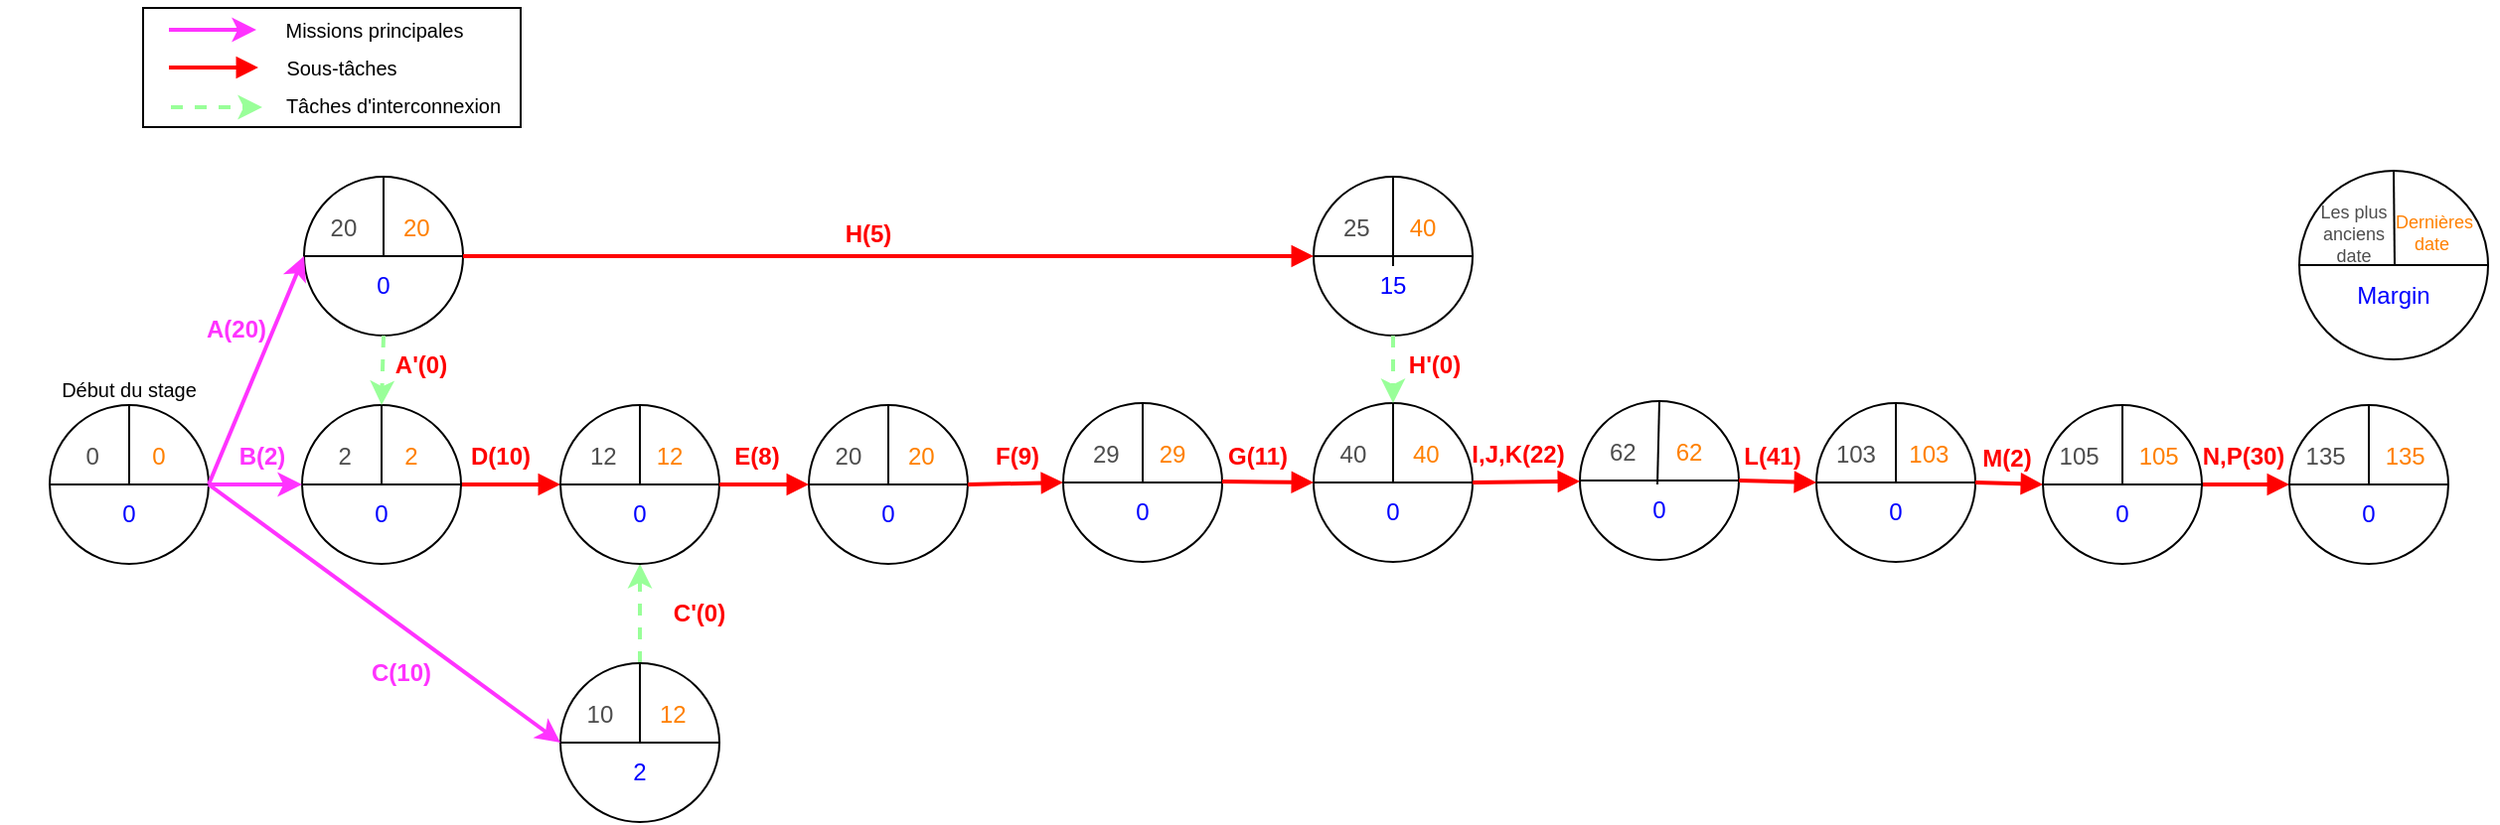 <mxfile version="18.0.7" type="device"><diagram id="UkGI7XBagvKF-HyJzdxq" name="Page-1"><mxGraphModel dx="1040" dy="893" grid="1" gridSize="10" guides="1" tooltips="1" connect="1" arrows="1" fold="1" page="1" pageScale="1" pageWidth="850" pageHeight="1100" math="0" shadow="0"><root><mxCell id="0"/><mxCell id="1" parent="0"/><mxCell id="XRDHma15C4-Tqq4xtdYi-22" value="" style="rounded=0;whiteSpace=wrap;html=1;" parent="1" vertex="1"><mxGeometry x="90" y="10" width="190" height="60" as="geometry"/></mxCell><mxCell id="Tf-ZmJymEHFfPvnFZgRS-10" value="" style="endArrow=classic;html=1;rounded=0;fontSize=9;fontColor=#FF8000;fillColor=#f8cecc;strokeColor=#FF33FF;strokeWidth=2;" parent="1" edge="1"><mxGeometry width="50" height="50" relative="1" as="geometry"><mxPoint x="107" y="21" as="sourcePoint"/><mxPoint x="147" y="21" as="targetPoint"/><Array as="points"><mxPoint x="103" y="21"/></Array></mxGeometry></mxCell><mxCell id="Tf-ZmJymEHFfPvnFZgRS-11" value="" style="endArrow=none;html=1;rounded=0;fontSize=9;fontColor=#FF8000;strokeColor=#FF0000;strokeWidth=2;startArrow=block;startFill=1;entryX=1;entryY=0.5;entryDx=0;entryDy=0;exitX=0;exitY=0.5;exitDx=0;exitDy=0;" parent="1" source="4jJs4uMzteZbyG78cubv-23" target="4jJs4uMzteZbyG78cubv-11" edge="1"><mxGeometry width="50" height="50" relative="1" as="geometry"><mxPoint x="320" y="70" as="sourcePoint"/><mxPoint x="450" y="70" as="targetPoint"/></mxGeometry></mxCell><mxCell id="Tf-ZmJymEHFfPvnFZgRS-13" value="" style="endArrow=classic;html=1;rounded=0;fontSize=9;fontColor=#FF8000;strokeColor=#99FF99;dashed=1;strokeWidth=2;exitX=0.5;exitY=0;exitDx=0;exitDy=0;entryX=0.5;entryY=1;entryDx=0;entryDy=0;" parent="1" source="4jJs4uMzteZbyG78cubv-15" target="4jJs4uMzteZbyG78cubv-23" edge="1"><mxGeometry width="50" height="50" relative="1" as="geometry"><mxPoint x="230" y="300" as="sourcePoint"/><mxPoint x="316" y="310" as="targetPoint"/></mxGeometry></mxCell><mxCell id="4jJs4uMzteZbyG78cubv-1" value="&lt;font style=&quot;font-size: 10px;&quot;&gt;Début du stage&lt;/font&gt;" style="text;html=1;strokeColor=none;fillColor=none;align=center;verticalAlign=middle;whiteSpace=wrap;rounded=0;" parent="1" vertex="1"><mxGeometry x="18" y="187" width="130" height="30" as="geometry"/></mxCell><mxCell id="4jJs4uMzteZbyG78cubv-3" value="" style="group" parent="1" vertex="1" connectable="0"><mxGeometry x="43" y="210" width="80" height="80" as="geometry"/></mxCell><mxCell id="Tf-ZmJymEHFfPvnFZgRS-1" value="&lt;font color=&quot;#4d4d4d&quot;&gt;0&lt;/font&gt;&amp;nbsp; &amp;nbsp; &amp;nbsp; &amp;nbsp; &lt;font color=&quot;#ff8000&quot;&gt;0&lt;/font&gt;&amp;nbsp;&lt;br&gt;&lt;br&gt;&lt;font color=&quot;#0000ff&quot;&gt;0&lt;/font&gt;" style="ellipse;whiteSpace=wrap;html=1;aspect=fixed;" parent="4jJs4uMzteZbyG78cubv-3" vertex="1"><mxGeometry width="80" height="80" as="geometry"/></mxCell><mxCell id="Tf-ZmJymEHFfPvnFZgRS-2" value="" style="endArrow=none;html=1;rounded=0;exitX=1;exitY=0.5;exitDx=0;exitDy=0;entryX=0;entryY=0.5;entryDx=0;entryDy=0;" parent="4jJs4uMzteZbyG78cubv-3" source="Tf-ZmJymEHFfPvnFZgRS-1" target="Tf-ZmJymEHFfPvnFZgRS-1" edge="1"><mxGeometry width="50" height="50" relative="1" as="geometry"><mxPoint y="40" as="sourcePoint"/><mxPoint x="50" y="-10" as="targetPoint"/></mxGeometry></mxCell><mxCell id="Tf-ZmJymEHFfPvnFZgRS-3" value="" style="endArrow=none;html=1;rounded=0;entryX=0.5;entryY=0;entryDx=0;entryDy=0;" parent="4jJs4uMzteZbyG78cubv-3" target="Tf-ZmJymEHFfPvnFZgRS-1" edge="1"><mxGeometry width="50" height="50" relative="1" as="geometry"><mxPoint x="40" y="40" as="sourcePoint"/><mxPoint x="-10" y="30" as="targetPoint"/></mxGeometry></mxCell><mxCell id="4jJs4uMzteZbyG78cubv-4" value="" style="group" parent="1" vertex="1" connectable="0"><mxGeometry x="171" y="95" width="80" height="80" as="geometry"/></mxCell><mxCell id="4jJs4uMzteZbyG78cubv-5" value="&lt;font color=&quot;#4d4d4d&quot;&gt;20&lt;/font&gt;&amp;nbsp; &amp;nbsp; &amp;nbsp; &amp;nbsp;&lt;font color=&quot;#ff8000&quot;&gt;20&lt;/font&gt;&amp;nbsp;&lt;br&gt;&lt;br&gt;&lt;font color=&quot;#0000ff&quot;&gt;0&lt;/font&gt;" style="ellipse;whiteSpace=wrap;html=1;aspect=fixed;" parent="4jJs4uMzteZbyG78cubv-4" vertex="1"><mxGeometry width="80" height="80" as="geometry"/></mxCell><mxCell id="4jJs4uMzteZbyG78cubv-6" value="" style="endArrow=none;html=1;rounded=0;exitX=1;exitY=0.5;exitDx=0;exitDy=0;entryX=0;entryY=0.5;entryDx=0;entryDy=0;" parent="4jJs4uMzteZbyG78cubv-4" source="4jJs4uMzteZbyG78cubv-5" target="4jJs4uMzteZbyG78cubv-5" edge="1"><mxGeometry width="50" height="50" relative="1" as="geometry"><mxPoint y="40" as="sourcePoint"/><mxPoint x="50" y="-10" as="targetPoint"/></mxGeometry></mxCell><mxCell id="4jJs4uMzteZbyG78cubv-7" value="" style="endArrow=none;html=1;rounded=0;entryX=0.5;entryY=0;entryDx=0;entryDy=0;" parent="4jJs4uMzteZbyG78cubv-4" target="4jJs4uMzteZbyG78cubv-5" edge="1"><mxGeometry width="50" height="50" relative="1" as="geometry"><mxPoint x="40" y="40" as="sourcePoint"/><mxPoint x="-10" y="30" as="targetPoint"/></mxGeometry></mxCell><mxCell id="4jJs4uMzteZbyG78cubv-9" value="" style="group" parent="1" vertex="1" connectable="0"><mxGeometry x="1185" y="92" width="90" height="95" as="geometry"/></mxCell><mxCell id="4jJs4uMzteZbyG78cubv-8" value="" style="group" parent="4jJs4uMzteZbyG78cubv-9" vertex="1" connectable="0"><mxGeometry width="90" height="95" as="geometry"/></mxCell><mxCell id="Tf-ZmJymEHFfPvnFZgRS-4" value="&lt;font style=&quot;font-size: 10px;&quot;&gt;&amp;nbsp; &amp;nbsp; &amp;nbsp; &amp;nbsp; &amp;nbsp; &amp;nbsp; &amp;nbsp; &amp;nbsp; &amp;nbsp; &amp;nbsp; &amp;nbsp; &amp;nbsp;&amp;nbsp;&lt;/font&gt;&lt;br&gt;&lt;br&gt;&lt;font color=&quot;#0000ff&quot;&gt;Margin&lt;/font&gt;" style="ellipse;whiteSpace=wrap;html=1;aspect=fixed;" parent="4jJs4uMzteZbyG78cubv-8" vertex="1"><mxGeometry x="-10" width="95" height="95" as="geometry"/></mxCell><mxCell id="Tf-ZmJymEHFfPvnFZgRS-5" value="" style="endArrow=none;html=1;rounded=0;exitX=1;exitY=0.5;exitDx=0;exitDy=0;entryX=0;entryY=0.5;entryDx=0;entryDy=0;" parent="4jJs4uMzteZbyG78cubv-8" source="Tf-ZmJymEHFfPvnFZgRS-4" target="Tf-ZmJymEHFfPvnFZgRS-4" edge="1"><mxGeometry width="50" height="50" relative="1" as="geometry"><mxPoint y="42.5" as="sourcePoint"/><mxPoint x="56.25" y="-10.625" as="targetPoint"/></mxGeometry></mxCell><mxCell id="Tf-ZmJymEHFfPvnFZgRS-8" value="&lt;font style=&quot;font-size: 9px;&quot; color=&quot;#4d4d4d&quot;&gt;Les plus anciens date&lt;/font&gt;" style="text;html=1;strokeColor=none;fillColor=none;align=center;verticalAlign=middle;whiteSpace=wrap;rounded=0;fontSize=6;" parent="4jJs4uMzteZbyG78cubv-8" vertex="1"><mxGeometry x="-9" y="16" width="52.75" height="31.88" as="geometry"/></mxCell><mxCell id="Tf-ZmJymEHFfPvnFZgRS-9" value="&lt;font style=&quot;font-size: 9px;&quot; color=&quot;#ff8000&quot;&gt;Dernières date&amp;nbsp;&lt;/font&gt;" style="text;html=1;strokeColor=none;fillColor=none;align=center;verticalAlign=middle;whiteSpace=wrap;rounded=0;fontSize=6;" parent="4jJs4uMzteZbyG78cubv-9" vertex="1"><mxGeometry x="39" y="14.688" width="38.25" height="31.875" as="geometry"/></mxCell><mxCell id="4jJs4uMzteZbyG78cubv-10" value="" style="group" parent="1" vertex="1" connectable="0"><mxGeometry x="170" y="210" width="80" height="80" as="geometry"/></mxCell><mxCell id="4jJs4uMzteZbyG78cubv-11" value="&lt;font color=&quot;#4d4d4d&quot;&gt;2&lt;/font&gt;&amp;nbsp; &amp;nbsp; &amp;nbsp; &amp;nbsp; &lt;font color=&quot;#ff8000&quot;&gt;2&lt;/font&gt;&amp;nbsp;&lt;br&gt;&lt;br&gt;&lt;font color=&quot;#0000ff&quot;&gt;0&lt;/font&gt;" style="ellipse;whiteSpace=wrap;html=1;aspect=fixed;" parent="4jJs4uMzteZbyG78cubv-10" vertex="1"><mxGeometry width="80" height="80" as="geometry"/></mxCell><mxCell id="4jJs4uMzteZbyG78cubv-12" value="" style="endArrow=none;html=1;rounded=0;exitX=1;exitY=0.5;exitDx=0;exitDy=0;entryX=0;entryY=0.5;entryDx=0;entryDy=0;" parent="4jJs4uMzteZbyG78cubv-10" source="4jJs4uMzteZbyG78cubv-11" target="4jJs4uMzteZbyG78cubv-11" edge="1"><mxGeometry width="50" height="50" relative="1" as="geometry"><mxPoint y="40" as="sourcePoint"/><mxPoint x="50" y="-10" as="targetPoint"/></mxGeometry></mxCell><mxCell id="4jJs4uMzteZbyG78cubv-13" value="" style="endArrow=none;html=1;rounded=0;entryX=0.5;entryY=0;entryDx=0;entryDy=0;" parent="4jJs4uMzteZbyG78cubv-10" target="4jJs4uMzteZbyG78cubv-11" edge="1"><mxGeometry width="50" height="50" relative="1" as="geometry"><mxPoint x="40" y="40" as="sourcePoint"/><mxPoint x="-10" y="30" as="targetPoint"/></mxGeometry></mxCell><mxCell id="4jJs4uMzteZbyG78cubv-14" value="" style="group" parent="1" vertex="1" connectable="0"><mxGeometry x="300" y="340" width="80" height="80" as="geometry"/></mxCell><mxCell id="4jJs4uMzteZbyG78cubv-15" value="&lt;font color=&quot;#4d4d4d&quot;&gt;10&lt;/font&gt;&amp;nbsp; &amp;nbsp; &amp;nbsp; &amp;nbsp;&lt;font color=&quot;#ff8000&quot;&gt;12&lt;/font&gt;&amp;nbsp;&lt;br&gt;&lt;br&gt;&lt;font color=&quot;#0000ff&quot;&gt;2&lt;/font&gt;" style="ellipse;whiteSpace=wrap;html=1;aspect=fixed;" parent="4jJs4uMzteZbyG78cubv-14" vertex="1"><mxGeometry width="80" height="80" as="geometry"/></mxCell><mxCell id="4jJs4uMzteZbyG78cubv-16" value="" style="endArrow=none;html=1;rounded=0;exitX=1;exitY=0.5;exitDx=0;exitDy=0;entryX=0;entryY=0.5;entryDx=0;entryDy=0;" parent="4jJs4uMzteZbyG78cubv-14" source="4jJs4uMzteZbyG78cubv-15" target="4jJs4uMzteZbyG78cubv-15" edge="1"><mxGeometry width="50" height="50" relative="1" as="geometry"><mxPoint y="40" as="sourcePoint"/><mxPoint x="50" y="-10" as="targetPoint"/></mxGeometry></mxCell><mxCell id="4jJs4uMzteZbyG78cubv-17" value="" style="endArrow=none;html=1;rounded=0;entryX=0.5;entryY=0;entryDx=0;entryDy=0;" parent="4jJs4uMzteZbyG78cubv-14" target="4jJs4uMzteZbyG78cubv-15" edge="1"><mxGeometry width="50" height="50" relative="1" as="geometry"><mxPoint x="40" y="40" as="sourcePoint"/><mxPoint x="-10" y="30" as="targetPoint"/></mxGeometry></mxCell><mxCell id="4jJs4uMzteZbyG78cubv-18" value="" style="endArrow=classic;html=1;rounded=0;fontSize=9;fontColor=#FF8000;fillColor=#f8cecc;strokeColor=#FF33FF;strokeWidth=2;exitX=1;exitY=0.5;exitDx=0;exitDy=0;entryX=0;entryY=0.5;entryDx=0;entryDy=0;" parent="1" source="Tf-ZmJymEHFfPvnFZgRS-1" target="4jJs4uMzteZbyG78cubv-5" edge="1"><mxGeometry width="50" height="50" relative="1" as="geometry"><mxPoint x="290" y="180" as="sourcePoint"/><mxPoint x="400" y="180" as="targetPoint"/><Array as="points"/></mxGeometry></mxCell><mxCell id="4jJs4uMzteZbyG78cubv-19" value="" style="endArrow=classic;html=1;rounded=0;fontSize=9;fontColor=#FF8000;fillColor=#f8cecc;strokeColor=#FF33FF;strokeWidth=2;entryX=0;entryY=0.5;entryDx=0;entryDy=0;exitX=1;exitY=0.5;exitDx=0;exitDy=0;" parent="1" source="Tf-ZmJymEHFfPvnFZgRS-1" target="4jJs4uMzteZbyG78cubv-11" edge="1"><mxGeometry width="50" height="50" relative="1" as="geometry"><mxPoint x="140" y="230" as="sourcePoint"/><mxPoint x="181" y="160.0" as="targetPoint"/><Array as="points"/></mxGeometry></mxCell><mxCell id="4jJs4uMzteZbyG78cubv-20" value="" style="endArrow=classic;html=1;rounded=0;fontSize=9;fontColor=#FF8000;fillColor=#f8cecc;strokeColor=#FF33FF;strokeWidth=2;entryX=0;entryY=0.5;entryDx=0;entryDy=0;exitX=1;exitY=0.5;exitDx=0;exitDy=0;" parent="1" source="Tf-ZmJymEHFfPvnFZgRS-1" target="4jJs4uMzteZbyG78cubv-15" edge="1"><mxGeometry width="50" height="50" relative="1" as="geometry"><mxPoint x="120" y="270" as="sourcePoint"/><mxPoint x="180" y="260" as="targetPoint"/><Array as="points"/></mxGeometry></mxCell><mxCell id="4jJs4uMzteZbyG78cubv-21" value="&lt;b&gt;&lt;font style=&quot;font-size: 12px;&quot;&gt;A(20)&lt;/font&gt;&lt;/b&gt;" style="text;html=1;strokeColor=none;fillColor=none;align=center;verticalAlign=middle;whiteSpace=wrap;rounded=0;fontSize=10;fontColor=#FF33FF;strokeWidth=2;" parent="1" vertex="1"><mxGeometry x="107" y="157" width="60" height="30" as="geometry"/></mxCell><mxCell id="4jJs4uMzteZbyG78cubv-22" value="" style="group" parent="1" vertex="1" connectable="0"><mxGeometry x="300" y="210" width="80" height="80" as="geometry"/></mxCell><mxCell id="4jJs4uMzteZbyG78cubv-23" value="&lt;font color=&quot;#4d4d4d&quot;&gt;12&lt;/font&gt;&amp;nbsp; &amp;nbsp; &amp;nbsp;&amp;nbsp;&lt;font color=&quot;#ff8000&quot;&gt;12&lt;/font&gt;&amp;nbsp;&lt;br&gt;&lt;br&gt;&lt;font color=&quot;#0000ff&quot;&gt;0&lt;/font&gt;" style="ellipse;whiteSpace=wrap;html=1;aspect=fixed;" parent="4jJs4uMzteZbyG78cubv-22" vertex="1"><mxGeometry width="80" height="80" as="geometry"/></mxCell><mxCell id="4jJs4uMzteZbyG78cubv-24" value="" style="endArrow=none;html=1;rounded=0;exitX=1;exitY=0.5;exitDx=0;exitDy=0;entryX=0;entryY=0.5;entryDx=0;entryDy=0;" parent="4jJs4uMzteZbyG78cubv-22" source="4jJs4uMzteZbyG78cubv-23" target="4jJs4uMzteZbyG78cubv-23" edge="1"><mxGeometry width="50" height="50" relative="1" as="geometry"><mxPoint y="40" as="sourcePoint"/><mxPoint x="50" y="-10" as="targetPoint"/></mxGeometry></mxCell><mxCell id="4jJs4uMzteZbyG78cubv-25" value="" style="endArrow=none;html=1;rounded=0;entryX=0.5;entryY=0;entryDx=0;entryDy=0;" parent="4jJs4uMzteZbyG78cubv-22" target="4jJs4uMzteZbyG78cubv-23" edge="1"><mxGeometry width="50" height="50" relative="1" as="geometry"><mxPoint x="40" y="40" as="sourcePoint"/><mxPoint x="-10" y="30" as="targetPoint"/></mxGeometry></mxCell><mxCell id="4jJs4uMzteZbyG78cubv-26" value="" style="group" parent="1" vertex="1" connectable="0"><mxGeometry x="425" y="210" width="80" height="80" as="geometry"/></mxCell><mxCell id="4jJs4uMzteZbyG78cubv-27" value="&lt;font color=&quot;#4d4d4d&quot;&gt;20&lt;/font&gt;&amp;nbsp; &amp;nbsp; &amp;nbsp; &amp;nbsp;&lt;font color=&quot;#ff8000&quot;&gt;20&lt;/font&gt;&amp;nbsp;&lt;br&gt;&lt;br&gt;&lt;font color=&quot;#0000ff&quot;&gt;0&lt;/font&gt;" style="ellipse;whiteSpace=wrap;html=1;aspect=fixed;" parent="4jJs4uMzteZbyG78cubv-26" vertex="1"><mxGeometry width="80" height="80" as="geometry"/></mxCell><mxCell id="4jJs4uMzteZbyG78cubv-28" value="" style="endArrow=none;html=1;rounded=0;exitX=1;exitY=0.5;exitDx=0;exitDy=0;entryX=0;entryY=0.5;entryDx=0;entryDy=0;" parent="4jJs4uMzteZbyG78cubv-26" source="4jJs4uMzteZbyG78cubv-27" target="4jJs4uMzteZbyG78cubv-27" edge="1"><mxGeometry width="50" height="50" relative="1" as="geometry"><mxPoint y="40" as="sourcePoint"/><mxPoint x="50" y="-10" as="targetPoint"/></mxGeometry></mxCell><mxCell id="4jJs4uMzteZbyG78cubv-29" value="" style="endArrow=none;html=1;rounded=0;entryX=0.5;entryY=0;entryDx=0;entryDy=0;" parent="4jJs4uMzteZbyG78cubv-26" target="4jJs4uMzteZbyG78cubv-27" edge="1"><mxGeometry width="50" height="50" relative="1" as="geometry"><mxPoint x="40" y="40" as="sourcePoint"/><mxPoint x="-10" y="30" as="targetPoint"/></mxGeometry></mxCell><mxCell id="4jJs4uMzteZbyG78cubv-34" value="" style="endArrow=none;html=1;rounded=0;fontSize=9;fontColor=#FF8000;strokeColor=#FF0000;strokeWidth=2;startArrow=block;startFill=1;entryX=1;entryY=0.5;entryDx=0;entryDy=0;" parent="1" source="4jJs4uMzteZbyG78cubv-27" target="4jJs4uMzteZbyG78cubv-23" edge="1"><mxGeometry width="50" height="50" relative="1" as="geometry"><mxPoint x="400" y="300" as="sourcePoint"/><mxPoint x="260" y="260" as="targetPoint"/></mxGeometry></mxCell><mxCell id="4jJs4uMzteZbyG78cubv-35" value="" style="endArrow=none;html=1;rounded=0;fontSize=9;fontColor=#FF8000;strokeColor=#FF0000;strokeWidth=2;startArrow=block;startFill=1;exitX=0;exitY=0.5;exitDx=0;exitDy=0;entryX=1;entryY=0.5;entryDx=0;entryDy=0;" parent="1" source="4jJs4uMzteZbyG78cubv-37" target="4jJs4uMzteZbyG78cubv-27" edge="1"><mxGeometry width="50" height="50" relative="1" as="geometry"><mxPoint x="550.0" y="250" as="sourcePoint"/><mxPoint x="530" y="180" as="targetPoint"/></mxGeometry></mxCell><mxCell id="4jJs4uMzteZbyG78cubv-36" value="" style="group" parent="1" vertex="1" connectable="0"><mxGeometry x="553" y="209" width="80" height="80" as="geometry"/></mxCell><mxCell id="4jJs4uMzteZbyG78cubv-37" value="&lt;font color=&quot;#4d4d4d&quot;&gt;29&lt;/font&gt;&amp;nbsp; &amp;nbsp; &amp;nbsp;&amp;nbsp;&lt;font color=&quot;#ff8000&quot;&gt;29&lt;/font&gt;&amp;nbsp;&lt;br&gt;&lt;br&gt;&lt;font color=&quot;#0000ff&quot;&gt;0&lt;/font&gt;" style="ellipse;whiteSpace=wrap;html=1;aspect=fixed;" parent="4jJs4uMzteZbyG78cubv-36" vertex="1"><mxGeometry width="80" height="80" as="geometry"/></mxCell><mxCell id="4jJs4uMzteZbyG78cubv-38" value="" style="endArrow=none;html=1;rounded=0;exitX=1;exitY=0.5;exitDx=0;exitDy=0;entryX=0;entryY=0.5;entryDx=0;entryDy=0;" parent="4jJs4uMzteZbyG78cubv-36" source="4jJs4uMzteZbyG78cubv-37" target="4jJs4uMzteZbyG78cubv-37" edge="1"><mxGeometry width="50" height="50" relative="1" as="geometry"><mxPoint y="40" as="sourcePoint"/><mxPoint x="50" y="-10" as="targetPoint"/></mxGeometry></mxCell><mxCell id="4jJs4uMzteZbyG78cubv-39" value="" style="endArrow=none;html=1;rounded=0;entryX=0.5;entryY=0;entryDx=0;entryDy=0;" parent="4jJs4uMzteZbyG78cubv-36" target="4jJs4uMzteZbyG78cubv-37" edge="1"><mxGeometry width="50" height="50" relative="1" as="geometry"><mxPoint x="40" y="40" as="sourcePoint"/><mxPoint x="-10" y="30" as="targetPoint"/></mxGeometry></mxCell><mxCell id="4jJs4uMzteZbyG78cubv-52" value="" style="group" parent="1" vertex="1" connectable="0"><mxGeometry x="679" y="209" width="80" height="80" as="geometry"/></mxCell><mxCell id="4jJs4uMzteZbyG78cubv-53" value="&lt;font color=&quot;#4d4d4d&quot;&gt;40&lt;/font&gt;&amp;nbsp; &amp;nbsp; &amp;nbsp; &amp;nbsp;&lt;font color=&quot;#ff8000&quot;&gt;40&lt;/font&gt;&amp;nbsp;&lt;br&gt;&lt;br&gt;&lt;font color=&quot;#0000ff&quot;&gt;0&lt;/font&gt;" style="ellipse;whiteSpace=wrap;html=1;aspect=fixed;" parent="4jJs4uMzteZbyG78cubv-52" vertex="1"><mxGeometry width="80" height="80" as="geometry"/></mxCell><mxCell id="4jJs4uMzteZbyG78cubv-54" value="" style="endArrow=none;html=1;rounded=0;exitX=1;exitY=0.5;exitDx=0;exitDy=0;entryX=0;entryY=0.5;entryDx=0;entryDy=0;" parent="4jJs4uMzteZbyG78cubv-52" source="4jJs4uMzteZbyG78cubv-53" target="4jJs4uMzteZbyG78cubv-53" edge="1"><mxGeometry width="50" height="50" relative="1" as="geometry"><mxPoint y="40" as="sourcePoint"/><mxPoint x="50" y="-10" as="targetPoint"/></mxGeometry></mxCell><mxCell id="4jJs4uMzteZbyG78cubv-55" value="" style="endArrow=none;html=1;rounded=0;entryX=0.5;entryY=0;entryDx=0;entryDy=0;" parent="4jJs4uMzteZbyG78cubv-52" target="4jJs4uMzteZbyG78cubv-53" edge="1"><mxGeometry width="50" height="50" relative="1" as="geometry"><mxPoint x="40" y="40" as="sourcePoint"/><mxPoint x="-10" y="30" as="targetPoint"/></mxGeometry></mxCell><mxCell id="4jJs4uMzteZbyG78cubv-56" value="" style="group" parent="1" vertex="1" connectable="0"><mxGeometry x="812" y="210" width="80" height="80" as="geometry"/></mxCell><mxCell id="4jJs4uMzteZbyG78cubv-57" value="&lt;font color=&quot;#4d4d4d&quot;&gt;62&lt;/font&gt;&amp;nbsp; &amp;nbsp; &amp;nbsp;&amp;nbsp;&lt;font color=&quot;#ff8000&quot;&gt;62&lt;/font&gt;&amp;nbsp;&lt;br&gt;&lt;br&gt;&lt;font color=&quot;#0000ff&quot;&gt;0&lt;/font&gt;" style="ellipse;whiteSpace=wrap;html=1;aspect=fixed;" parent="4jJs4uMzteZbyG78cubv-56" vertex="1"><mxGeometry x="1" y="-2" width="80" height="80" as="geometry"/></mxCell><mxCell id="4jJs4uMzteZbyG78cubv-58" value="" style="endArrow=none;html=1;rounded=0;exitX=1;exitY=0.5;exitDx=0;exitDy=0;entryX=0;entryY=0.5;entryDx=0;entryDy=0;" parent="4jJs4uMzteZbyG78cubv-56" source="4jJs4uMzteZbyG78cubv-57" target="4jJs4uMzteZbyG78cubv-57" edge="1"><mxGeometry width="50" height="50" relative="1" as="geometry"><mxPoint y="40" as="sourcePoint"/><mxPoint x="50" y="-10" as="targetPoint"/></mxGeometry></mxCell><mxCell id="4jJs4uMzteZbyG78cubv-59" value="" style="endArrow=none;html=1;rounded=0;entryX=0.5;entryY=0;entryDx=0;entryDy=0;" parent="4jJs4uMzteZbyG78cubv-56" target="4jJs4uMzteZbyG78cubv-57" edge="1"><mxGeometry width="50" height="50" relative="1" as="geometry"><mxPoint x="40" y="40" as="sourcePoint"/><mxPoint x="-10" y="30" as="targetPoint"/></mxGeometry></mxCell><mxCell id="4jJs4uMzteZbyG78cubv-60" value="" style="group" parent="1" vertex="1" connectable="0"><mxGeometry x="932" y="209" width="80" height="80" as="geometry"/></mxCell><mxCell id="4jJs4uMzteZbyG78cubv-61" value="&lt;font color=&quot;#4d4d4d&quot;&gt;103&lt;/font&gt;&amp;nbsp; &amp;nbsp; &amp;nbsp;&lt;font color=&quot;#ff8000&quot;&gt;103&lt;/font&gt;&amp;nbsp;&lt;br&gt;&lt;br&gt;&lt;font color=&quot;#0000ff&quot;&gt;0&lt;/font&gt;" style="ellipse;whiteSpace=wrap;html=1;aspect=fixed;" parent="4jJs4uMzteZbyG78cubv-60" vertex="1"><mxGeometry width="80" height="80" as="geometry"/></mxCell><mxCell id="4jJs4uMzteZbyG78cubv-62" value="" style="endArrow=none;html=1;rounded=0;exitX=1;exitY=0.5;exitDx=0;exitDy=0;entryX=0;entryY=0.5;entryDx=0;entryDy=0;" parent="4jJs4uMzteZbyG78cubv-60" source="4jJs4uMzteZbyG78cubv-61" target="4jJs4uMzteZbyG78cubv-61" edge="1"><mxGeometry width="50" height="50" relative="1" as="geometry"><mxPoint y="40" as="sourcePoint"/><mxPoint x="50" y="-10" as="targetPoint"/></mxGeometry></mxCell><mxCell id="4jJs4uMzteZbyG78cubv-63" value="" style="endArrow=none;html=1;rounded=0;entryX=0.5;entryY=0;entryDx=0;entryDy=0;" parent="4jJs4uMzteZbyG78cubv-60" target="4jJs4uMzteZbyG78cubv-61" edge="1"><mxGeometry width="50" height="50" relative="1" as="geometry"><mxPoint x="40" y="40" as="sourcePoint"/><mxPoint x="-10" y="30" as="targetPoint"/></mxGeometry></mxCell><mxCell id="4jJs4uMzteZbyG78cubv-64" value="" style="group" parent="1" vertex="1" connectable="0"><mxGeometry x="679" y="100" width="80" height="80" as="geometry"/></mxCell><mxCell id="4jJs4uMzteZbyG78cubv-65" value="&lt;font color=&quot;#4d4d4d&quot;&gt;25&lt;/font&gt;&amp;nbsp; &amp;nbsp; &amp;nbsp;&amp;nbsp;&lt;font color=&quot;#ff8000&quot;&gt;40&lt;/font&gt;&amp;nbsp;&lt;br&gt;&lt;br&gt;&lt;font color=&quot;#0000ff&quot;&gt;15&lt;/font&gt;" style="ellipse;whiteSpace=wrap;html=1;aspect=fixed;" parent="4jJs4uMzteZbyG78cubv-64" vertex="1"><mxGeometry y="-5" width="80" height="80" as="geometry"/></mxCell><mxCell id="4jJs4uMzteZbyG78cubv-66" value="" style="endArrow=none;html=1;rounded=0;exitX=1;exitY=0.5;exitDx=0;exitDy=0;entryX=0;entryY=0.5;entryDx=0;entryDy=0;" parent="4jJs4uMzteZbyG78cubv-64" source="4jJs4uMzteZbyG78cubv-65" target="4jJs4uMzteZbyG78cubv-65" edge="1"><mxGeometry width="50" height="50" relative="1" as="geometry"><mxPoint y="40" as="sourcePoint"/><mxPoint x="50" y="-10" as="targetPoint"/></mxGeometry></mxCell><mxCell id="4jJs4uMzteZbyG78cubv-67" value="" style="endArrow=none;html=1;rounded=0;entryX=0.5;entryY=0;entryDx=0;entryDy=0;" parent="4jJs4uMzteZbyG78cubv-64" target="4jJs4uMzteZbyG78cubv-65" edge="1"><mxGeometry width="50" height="50" relative="1" as="geometry"><mxPoint x="40" y="40" as="sourcePoint"/><mxPoint x="-10" y="30" as="targetPoint"/></mxGeometry></mxCell><mxCell id="4jJs4uMzteZbyG78cubv-70" value="" style="endArrow=none;html=1;rounded=0;fontSize=9;fontColor=#FF8000;strokeColor=#FF0000;strokeWidth=2;startArrow=block;startFill=1;entryX=1;entryY=0.5;entryDx=0;entryDy=0;" parent="1" edge="1"><mxGeometry width="50" height="50" relative="1" as="geometry"><mxPoint x="148" y="40" as="sourcePoint"/><mxPoint x="103.0" y="40" as="targetPoint"/></mxGeometry></mxCell><mxCell id="4jJs4uMzteZbyG78cubv-72" value="&lt;b&gt;&lt;font style=&quot;font-size: 12px;&quot;&gt;B(2)&lt;/font&gt;&lt;/b&gt;" style="text;html=1;strokeColor=none;fillColor=none;align=center;verticalAlign=middle;whiteSpace=wrap;rounded=0;fontSize=10;fontColor=#FF33FF;strokeWidth=2;" parent="1" vertex="1"><mxGeometry x="120" y="221" width="60" height="30" as="geometry"/></mxCell><mxCell id="4jJs4uMzteZbyG78cubv-73" value="&lt;b&gt;&lt;font style=&quot;font-size: 12px;&quot;&gt;C(10)&lt;/font&gt;&lt;/b&gt;" style="text;html=1;strokeColor=none;fillColor=none;align=center;verticalAlign=middle;whiteSpace=wrap;rounded=0;fontSize=10;fontColor=#FF33FF;strokeWidth=2;" parent="1" vertex="1"><mxGeometry x="190" y="330" width="60" height="30" as="geometry"/></mxCell><mxCell id="4jJs4uMzteZbyG78cubv-74" value="&lt;b&gt;&lt;font color=&quot;#ff0000&quot; style=&quot;font-size: 12px;&quot;&gt;D(10)&lt;/font&gt;&lt;/b&gt;" style="text;html=1;strokeColor=none;fillColor=none;align=center;verticalAlign=middle;whiteSpace=wrap;rounded=0;fontSize=10;fontColor=#FF33FF;strokeWidth=2;" parent="1" vertex="1"><mxGeometry x="240" y="221" width="60" height="30" as="geometry"/></mxCell><mxCell id="4jJs4uMzteZbyG78cubv-75" value="&lt;b&gt;&lt;font color=&quot;#ff0000&quot; style=&quot;font-size: 12px;&quot;&gt;E(8)&lt;/font&gt;&lt;/b&gt;" style="text;html=1;strokeColor=none;fillColor=none;align=center;verticalAlign=middle;whiteSpace=wrap;rounded=0;fontSize=10;fontColor=#FF33FF;strokeWidth=2;" parent="1" vertex="1"><mxGeometry x="369" y="221" width="60" height="30" as="geometry"/></mxCell><mxCell id="4jJs4uMzteZbyG78cubv-76" value="" style="endArrow=none;html=1;rounded=0;fontSize=9;fontColor=#FF8000;strokeColor=#FF0000;strokeWidth=2;startArrow=block;startFill=1;entryX=1;entryY=0.5;entryDx=0;entryDy=0;exitX=0;exitY=0.5;exitDx=0;exitDy=0;" parent="1" source="4jJs4uMzteZbyG78cubv-65" target="4jJs4uMzteZbyG78cubv-5" edge="1"><mxGeometry width="50" height="50" relative="1" as="geometry"><mxPoint x="630" y="135" as="sourcePoint"/><mxPoint x="515" y="260" as="targetPoint"/></mxGeometry></mxCell><mxCell id="4jJs4uMzteZbyG78cubv-77" value="&lt;b&gt;&lt;font color=&quot;#ff0000&quot; style=&quot;font-size: 12px;&quot;&gt;H(5)&lt;/font&gt;&lt;/b&gt;" style="text;html=1;strokeColor=none;fillColor=none;align=center;verticalAlign=middle;whiteSpace=wrap;rounded=0;fontSize=10;fontColor=#FF33FF;strokeWidth=2;" parent="1" vertex="1"><mxGeometry x="425" y="109" width="60" height="30" as="geometry"/></mxCell><mxCell id="ilZ8hOc6S2QMw04P8OrF-5" value="&lt;b&gt;&lt;font color=&quot;#ff0000&quot; style=&quot;font-size: 12px;&quot;&gt;F(9)&lt;/font&gt;&lt;/b&gt;" style="text;html=1;strokeColor=none;fillColor=none;align=center;verticalAlign=middle;whiteSpace=wrap;rounded=0;fontSize=10;fontColor=#FF33FF;strokeWidth=2;" parent="1" vertex="1"><mxGeometry x="500" y="221" width="60" height="30" as="geometry"/></mxCell><mxCell id="ilZ8hOc6S2QMw04P8OrF-6" value="" style="endArrow=classic;html=1;rounded=0;fontSize=9;fontColor=#FF8000;strokeColor=#99FF99;dashed=1;strokeWidth=2;exitX=0.5;exitY=1;exitDx=0;exitDy=0;entryX=0.5;entryY=0;entryDx=0;entryDy=0;" parent="1" source="4jJs4uMzteZbyG78cubv-5" target="4jJs4uMzteZbyG78cubv-11" edge="1"><mxGeometry width="50" height="50" relative="1" as="geometry"><mxPoint x="220" y="347" as="sourcePoint"/><mxPoint x="270" y="170" as="targetPoint"/></mxGeometry></mxCell><mxCell id="XRDHma15C4-Tqq4xtdYi-1" value="&lt;b&gt;&lt;font color=&quot;#ff0000&quot; style=&quot;font-size: 12px;&quot;&gt;G(11)&lt;/font&gt;&lt;/b&gt;" style="text;html=1;strokeColor=none;fillColor=none;align=center;verticalAlign=middle;whiteSpace=wrap;rounded=0;fontSize=10;fontColor=#FF33FF;strokeWidth=2;" parent="1" vertex="1"><mxGeometry x="621" y="221" width="60" height="30" as="geometry"/></mxCell><mxCell id="XRDHma15C4-Tqq4xtdYi-2" value="" style="endArrow=none;html=1;rounded=0;fontSize=9;fontColor=#FF8000;strokeColor=#FF0000;strokeWidth=2;startArrow=block;startFill=1;entryX=1;entryY=0.5;entryDx=0;entryDy=0;exitX=0;exitY=0.5;exitDx=0;exitDy=0;" parent="1" source="4jJs4uMzteZbyG78cubv-53" edge="1"><mxGeometry width="50" height="50" relative="1" as="geometry"><mxPoint x="670" y="260" as="sourcePoint"/><mxPoint x="633" y="248.5" as="targetPoint"/></mxGeometry></mxCell><mxCell id="XRDHma15C4-Tqq4xtdYi-5" value="" style="endArrow=none;html=1;rounded=0;fontSize=9;fontColor=#FF8000;strokeColor=#FF0000;strokeWidth=2;startArrow=block;startFill=1;exitX=0;exitY=0.5;exitDx=0;exitDy=0;entryX=1;entryY=0.5;entryDx=0;entryDy=0;" parent="1" source="XRDHma15C4-Tqq4xtdYi-16" target="XRDHma15C4-Tqq4xtdYi-11" edge="1"><mxGeometry width="50" height="50" relative="1" as="geometry"><mxPoint x="795.0" y="290" as="sourcePoint"/><mxPoint x="1130" y="320" as="targetPoint"/></mxGeometry></mxCell><mxCell id="XRDHma15C4-Tqq4xtdYi-6" value="" style="endArrow=none;html=1;rounded=0;fontSize=9;fontColor=#FF8000;strokeColor=#FF0000;strokeWidth=2;startArrow=block;startFill=1;exitX=0;exitY=0.5;exitDx=0;exitDy=0;entryX=1;entryY=0.5;entryDx=0;entryDy=0;" parent="1" source="4jJs4uMzteZbyG78cubv-61" target="4jJs4uMzteZbyG78cubv-57" edge="1"><mxGeometry width="50" height="50" relative="1" as="geometry"><mxPoint x="805.0" y="300" as="sourcePoint"/><mxPoint x="760" y="300" as="targetPoint"/></mxGeometry></mxCell><mxCell id="XRDHma15C4-Tqq4xtdYi-3" value="" style="endArrow=none;html=1;rounded=0;fontSize=9;fontColor=#FF8000;strokeColor=#FF0000;strokeWidth=2;startArrow=block;startFill=1;entryX=1;entryY=0.5;entryDx=0;entryDy=0;" parent="1" source="4jJs4uMzteZbyG78cubv-57" target="4jJs4uMzteZbyG78cubv-53" edge="1"><mxGeometry width="50" height="50" relative="1" as="geometry"><mxPoint x="790" y="190" as="sourcePoint"/><mxPoint x="790" y="230" as="targetPoint"/></mxGeometry></mxCell><mxCell id="XRDHma15C4-Tqq4xtdYi-7" value="" style="endArrow=none;html=1;rounded=0;fontSize=9;fontColor=#FF8000;strokeColor=#FF0000;strokeWidth=2;startArrow=block;startFill=1;exitX=0;exitY=0.5;exitDx=0;exitDy=0;entryX=1;entryY=0.5;entryDx=0;entryDy=0;" parent="1" source="XRDHma15C4-Tqq4xtdYi-11" target="4jJs4uMzteZbyG78cubv-61" edge="1"><mxGeometry width="50" height="50" relative="1" as="geometry"><mxPoint x="804.0" y="288.43" as="sourcePoint"/><mxPoint x="1020" y="220" as="targetPoint"/></mxGeometry></mxCell><mxCell id="XRDHma15C4-Tqq4xtdYi-8" value="&lt;b&gt;&lt;font color=&quot;#ff0000&quot; style=&quot;font-size: 12px;&quot;&gt;I,J,K(22)&lt;/font&gt;&lt;/b&gt;" style="text;html=1;strokeColor=none;fillColor=none;align=center;verticalAlign=middle;whiteSpace=wrap;rounded=0;fontSize=10;fontColor=#FF33FF;strokeWidth=2;" parent="1" vertex="1"><mxGeometry x="752" y="220" width="60" height="30" as="geometry"/></mxCell><mxCell id="XRDHma15C4-Tqq4xtdYi-9" value="&lt;b&gt;&lt;font color=&quot;#ff0000&quot; style=&quot;font-size: 12px;&quot;&gt;L(41)&lt;/font&gt;&lt;/b&gt;" style="text;html=1;strokeColor=none;fillColor=none;align=center;verticalAlign=middle;whiteSpace=wrap;rounded=0;fontSize=10;fontColor=#FF33FF;strokeWidth=2;" parent="1" vertex="1"><mxGeometry x="880" y="221" width="60" height="30" as="geometry"/></mxCell><mxCell id="XRDHma15C4-Tqq4xtdYi-10" value="" style="group" parent="1" vertex="1" connectable="0"><mxGeometry x="1046" y="210" width="80" height="80" as="geometry"/></mxCell><mxCell id="XRDHma15C4-Tqq4xtdYi-11" value="&lt;font color=&quot;#4d4d4d&quot;&gt;105&lt;/font&gt;&amp;nbsp; &amp;nbsp; &amp;nbsp;&amp;nbsp;&lt;font color=&quot;#ff8000&quot;&gt;105&lt;/font&gt;&amp;nbsp;&lt;br&gt;&lt;br&gt;&lt;font color=&quot;#0000ff&quot;&gt;0&lt;/font&gt;" style="ellipse;whiteSpace=wrap;html=1;aspect=fixed;" parent="XRDHma15C4-Tqq4xtdYi-10" vertex="1"><mxGeometry width="80" height="80" as="geometry"/></mxCell><mxCell id="XRDHma15C4-Tqq4xtdYi-12" value="" style="endArrow=none;html=1;rounded=0;exitX=1;exitY=0.5;exitDx=0;exitDy=0;entryX=0;entryY=0.5;entryDx=0;entryDy=0;" parent="XRDHma15C4-Tqq4xtdYi-10" source="XRDHma15C4-Tqq4xtdYi-11" target="XRDHma15C4-Tqq4xtdYi-11" edge="1"><mxGeometry width="50" height="50" relative="1" as="geometry"><mxPoint y="40" as="sourcePoint"/><mxPoint x="50" y="-10" as="targetPoint"/></mxGeometry></mxCell><mxCell id="XRDHma15C4-Tqq4xtdYi-13" value="" style="endArrow=none;html=1;rounded=0;entryX=0.5;entryY=0;entryDx=0;entryDy=0;" parent="XRDHma15C4-Tqq4xtdYi-10" target="XRDHma15C4-Tqq4xtdYi-11" edge="1"><mxGeometry width="50" height="50" relative="1" as="geometry"><mxPoint x="40" y="40" as="sourcePoint"/><mxPoint x="-10" y="30" as="targetPoint"/></mxGeometry></mxCell><mxCell id="XRDHma15C4-Tqq4xtdYi-14" value="&lt;b&gt;&lt;font color=&quot;#ff0000&quot; style=&quot;font-size: 12px;&quot;&gt;M(2)&lt;/font&gt;&lt;/b&gt;" style="text;html=1;strokeColor=none;fillColor=none;align=center;verticalAlign=middle;whiteSpace=wrap;rounded=0;fontSize=10;fontColor=#FF33FF;strokeWidth=2;" parent="1" vertex="1"><mxGeometry x="998" y="222" width="60" height="30" as="geometry"/></mxCell><mxCell id="XRDHma15C4-Tqq4xtdYi-15" value="" style="group" parent="1" vertex="1" connectable="0"><mxGeometry x="1170" y="210" width="80" height="80" as="geometry"/></mxCell><mxCell id="XRDHma15C4-Tqq4xtdYi-16" value="&lt;font color=&quot;#4d4d4d&quot;&gt;135&lt;/font&gt;&amp;nbsp; &amp;nbsp; &amp;nbsp;&amp;nbsp;&lt;font color=&quot;#ff8000&quot;&gt;135&lt;/font&gt;&amp;nbsp;&lt;br&gt;&lt;br&gt;&lt;font color=&quot;#0000ff&quot;&gt;0&lt;/font&gt;" style="ellipse;whiteSpace=wrap;html=1;aspect=fixed;" parent="XRDHma15C4-Tqq4xtdYi-15" vertex="1"><mxGeometry width="80" height="80" as="geometry"/></mxCell><mxCell id="XRDHma15C4-Tqq4xtdYi-17" value="" style="endArrow=none;html=1;rounded=0;exitX=1;exitY=0.5;exitDx=0;exitDy=0;entryX=0;entryY=0.5;entryDx=0;entryDy=0;" parent="XRDHma15C4-Tqq4xtdYi-15" source="XRDHma15C4-Tqq4xtdYi-16" target="XRDHma15C4-Tqq4xtdYi-16" edge="1"><mxGeometry width="50" height="50" relative="1" as="geometry"><mxPoint y="40" as="sourcePoint"/><mxPoint x="50" y="-10" as="targetPoint"/></mxGeometry></mxCell><mxCell id="XRDHma15C4-Tqq4xtdYi-18" value="" style="endArrow=none;html=1;rounded=0;entryX=0.5;entryY=0;entryDx=0;entryDy=0;" parent="XRDHma15C4-Tqq4xtdYi-15" target="XRDHma15C4-Tqq4xtdYi-16" edge="1"><mxGeometry width="50" height="50" relative="1" as="geometry"><mxPoint x="40" y="40" as="sourcePoint"/><mxPoint x="-10" y="30" as="targetPoint"/></mxGeometry></mxCell><mxCell id="XRDHma15C4-Tqq4xtdYi-19" value="&lt;b&gt;&lt;font color=&quot;#ff0000&quot; style=&quot;font-size: 12px;&quot;&gt;N,P(30)&lt;/font&gt;&lt;/b&gt;" style="text;html=1;strokeColor=none;fillColor=none;align=center;verticalAlign=middle;whiteSpace=wrap;rounded=0;fontSize=10;fontColor=#FF33FF;strokeWidth=2;" parent="1" vertex="1"><mxGeometry x="1117" y="221" width="60" height="30" as="geometry"/></mxCell><mxCell id="XRDHma15C4-Tqq4xtdYi-20" value="" style="endArrow=classic;html=1;rounded=0;fontSize=9;fontColor=#FF8000;strokeColor=#99FF99;dashed=1;strokeWidth=2;exitX=0.5;exitY=1;exitDx=0;exitDy=0;entryX=0.5;entryY=0;entryDx=0;entryDy=0;" parent="1" source="4jJs4uMzteZbyG78cubv-65" target="4jJs4uMzteZbyG78cubv-53" edge="1"><mxGeometry width="50" height="50" relative="1" as="geometry"><mxPoint x="486" y="157" as="sourcePoint"/><mxPoint x="690" y="210" as="targetPoint"/></mxGeometry></mxCell><mxCell id="XRDHma15C4-Tqq4xtdYi-21" value="" style="endArrow=classic;html=1;rounded=0;fontSize=9;fontColor=#FF8000;strokeColor=#99FF99;dashed=1;strokeWidth=2;exitX=0.5;exitY=1;exitDx=0;exitDy=0;" parent="1" edge="1"><mxGeometry width="50" height="50" relative="1" as="geometry"><mxPoint x="104" y="60" as="sourcePoint"/><mxPoint x="150" y="60" as="targetPoint"/></mxGeometry></mxCell><mxCell id="XRDHma15C4-Tqq4xtdYi-24" value="&lt;font style=&quot;font-size: 10px;&quot;&gt;Missions principales&lt;/font&gt;" style="text;html=1;strokeColor=none;fillColor=none;align=center;verticalAlign=middle;whiteSpace=wrap;rounded=0;" parent="1" vertex="1"><mxGeometry x="154" y="6" width="105" height="30" as="geometry"/></mxCell><mxCell id="XRDHma15C4-Tqq4xtdYi-25" value="&lt;font style=&quot;font-size: 10px;&quot;&gt;Sous-tâches&lt;/font&gt;" style="text;html=1;strokeColor=none;fillColor=none;align=center;verticalAlign=middle;whiteSpace=wrap;rounded=0;" parent="1" vertex="1"><mxGeometry x="145" y="25" width="90" height="30" as="geometry"/></mxCell><mxCell id="XRDHma15C4-Tqq4xtdYi-26" value="&lt;span style=&quot;font-size: 10px;&quot;&gt;Tâches d'interconnexion&lt;/span&gt;" style="text;html=1;strokeColor=none;fillColor=none;align=center;verticalAlign=middle;whiteSpace=wrap;rounded=0;" parent="1" vertex="1"><mxGeometry x="153" y="44" width="126" height="30" as="geometry"/></mxCell><mxCell id="XRDHma15C4-Tqq4xtdYi-27" value="&lt;b&gt;&lt;font color=&quot;#ff0000&quot; style=&quot;font-size: 12px;&quot;&gt;C'(0)&lt;/font&gt;&lt;/b&gt;" style="text;html=1;strokeColor=none;fillColor=none;align=center;verticalAlign=middle;whiteSpace=wrap;rounded=0;fontSize=10;fontColor=#FF33FF;strokeWidth=2;" parent="1" vertex="1"><mxGeometry x="340" y="300" width="60" height="30" as="geometry"/></mxCell><mxCell id="XRDHma15C4-Tqq4xtdYi-28" value="&lt;b&gt;&lt;font color=&quot;#ff0000&quot; style=&quot;font-size: 12px;&quot;&gt;A'(0)&lt;/font&gt;&lt;/b&gt;" style="text;html=1;strokeColor=none;fillColor=none;align=center;verticalAlign=middle;whiteSpace=wrap;rounded=0;fontSize=10;fontColor=#FF33FF;strokeWidth=2;" parent="1" vertex="1"><mxGeometry x="200" y="175" width="60" height="30" as="geometry"/></mxCell><mxCell id="XRDHma15C4-Tqq4xtdYi-29" value="&lt;b&gt;&lt;font color=&quot;#ff0000&quot; style=&quot;font-size: 12px;&quot;&gt;H'(0)&lt;/font&gt;&lt;/b&gt;" style="text;html=1;strokeColor=none;fillColor=none;align=center;verticalAlign=middle;whiteSpace=wrap;rounded=0;fontSize=10;fontColor=#FF33FF;strokeWidth=2;" parent="1" vertex="1"><mxGeometry x="710" y="175" width="60" height="30" as="geometry"/></mxCell><mxCell id="Tf-ZmJymEHFfPvnFZgRS-6" value="" style="endArrow=none;html=1;rounded=0;entryX=0.5;entryY=0;entryDx=0;entryDy=0;" parent="1" target="Tf-ZmJymEHFfPvnFZgRS-4" edge="1"><mxGeometry width="50" height="50" relative="1" as="geometry"><mxPoint x="1223" y="140" as="sourcePoint"/><mxPoint x="1173.75" y="123.875" as="targetPoint"/></mxGeometry></mxCell></root></mxGraphModel></diagram></mxfile>